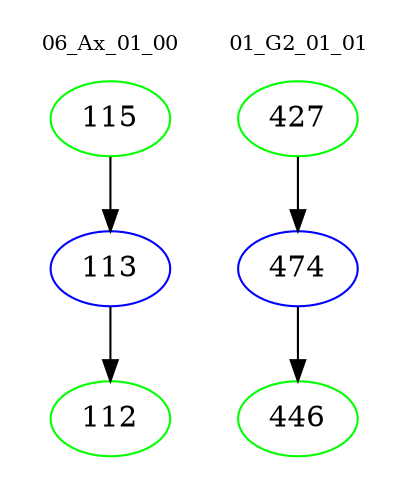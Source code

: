 digraph{
subgraph cluster_0 {
color = white
label = "06_Ax_01_00";
fontsize=10;
T0_115 [label="115", color="green"]
T0_115 -> T0_113 [color="black"]
T0_113 [label="113", color="blue"]
T0_113 -> T0_112 [color="black"]
T0_112 [label="112", color="green"]
}
subgraph cluster_1 {
color = white
label = "01_G2_01_01";
fontsize=10;
T1_427 [label="427", color="green"]
T1_427 -> T1_474 [color="black"]
T1_474 [label="474", color="blue"]
T1_474 -> T1_446 [color="black"]
T1_446 [label="446", color="green"]
}
}

